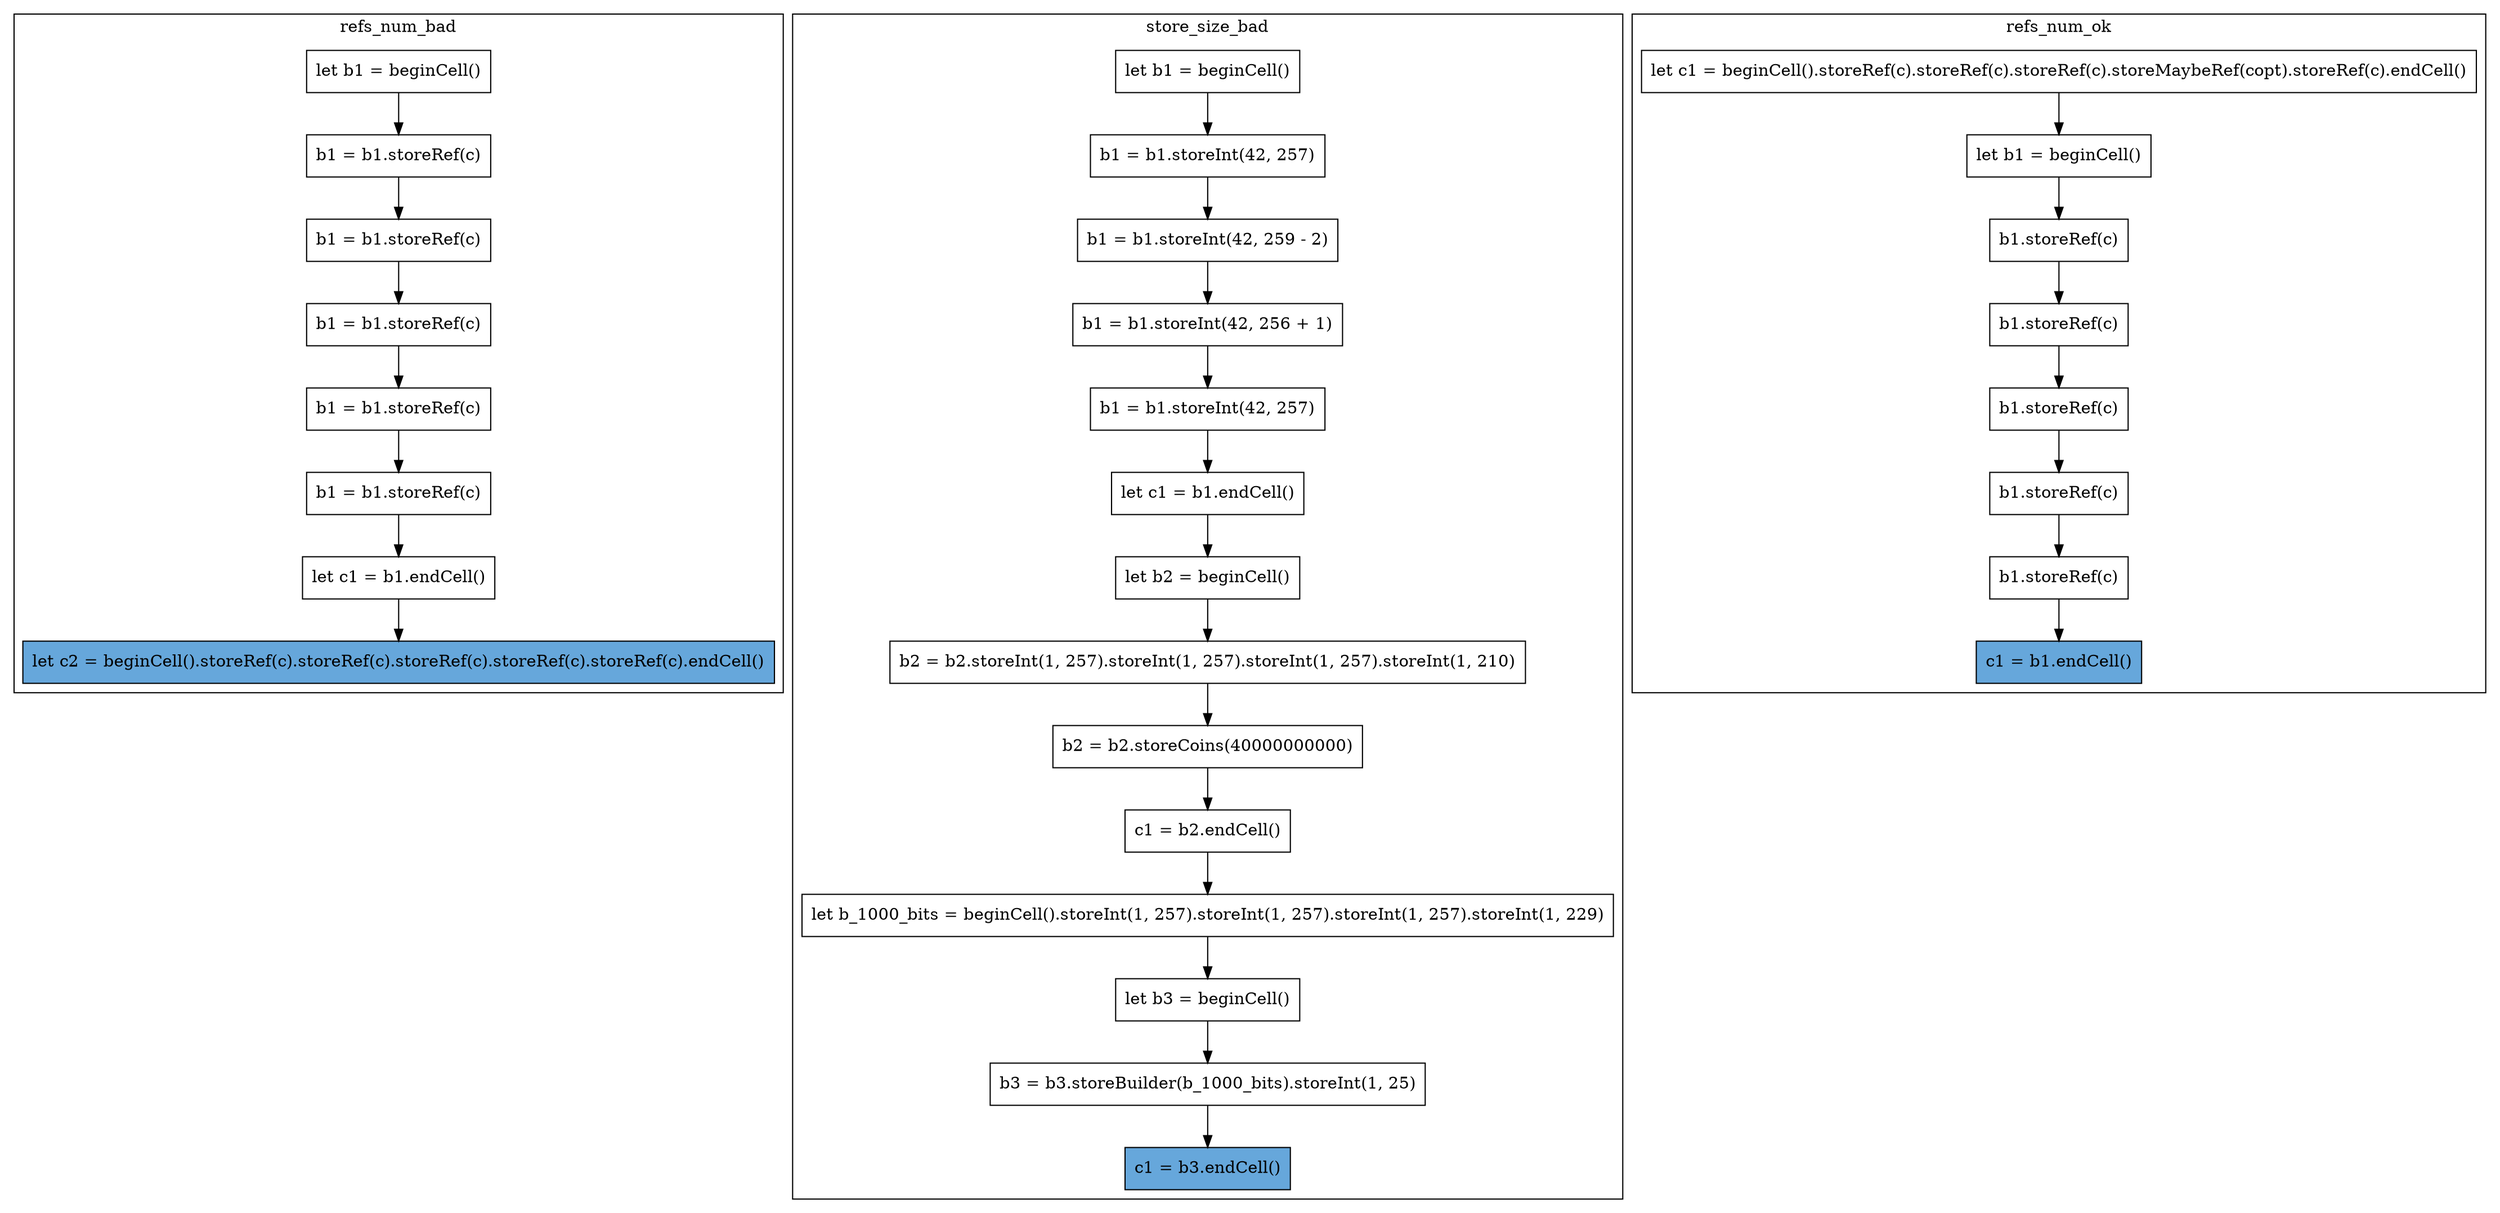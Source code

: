digraph "cell-overflow" {
    node [shape=box];
    subgraph "cluster_refs_num_bad" {
        label="refs_num_bad";
        "refs_num_bad_68" [label="let b1 = beginCell()"];
        "refs_num_bad_69" [label="b1 = b1.storeRef(c)"];
        "refs_num_bad_70" [label="b1 = b1.storeRef(c)"];
        "refs_num_bad_71" [label="b1 = b1.storeRef(c)"];
        "refs_num_bad_72" [label="b1 = b1.storeRef(c)"];
        "refs_num_bad_73" [label="b1 = b1.storeRef(c)"];
        "refs_num_bad_74" [label="let c1 = b1.endCell()"];
        "refs_num_bad_75" [label="let c2 = beginCell().storeRef(c).storeRef(c).storeRef(c).storeRef(c).storeRef(c).endCell()",style=filled,fillcolor="#66A7DB"];
        "refs_num_bad_68" -> "refs_num_bad_69";
        "refs_num_bad_69" -> "refs_num_bad_70";
        "refs_num_bad_70" -> "refs_num_bad_71";
        "refs_num_bad_71" -> "refs_num_bad_72";
        "refs_num_bad_72" -> "refs_num_bad_73";
        "refs_num_bad_73" -> "refs_num_bad_74";
        "refs_num_bad_74" -> "refs_num_bad_75";
    }
    subgraph "cluster_store_size_bad" {
        label="store_size_bad";
        "store_size_bad_76" [label="let b1 = beginCell()"];
        "store_size_bad_77" [label="b1 = b1.storeInt(42, 257)"];
        "store_size_bad_78" [label="b1 = b1.storeInt(42, 259 - 2)"];
        "store_size_bad_79" [label="b1 = b1.storeInt(42, 256 + 1)"];
        "store_size_bad_80" [label="b1 = b1.storeInt(42, 257)"];
        "store_size_bad_81" [label="let c1 = b1.endCell()"];
        "store_size_bad_82" [label="let b2 = beginCell()"];
        "store_size_bad_83" [label="b2 = b2.storeInt(1, 257).storeInt(1, 257).storeInt(1, 257).storeInt(1, 210)"];
        "store_size_bad_84" [label="b2 = b2.storeCoins(40000000000)"];
        "store_size_bad_85" [label="c1 = b2.endCell()"];
        "store_size_bad_86" [label="let b_1000_bits = beginCell().storeInt(1, 257).storeInt(1, 257).storeInt(1, 257).storeInt(1, 229)"];
        "store_size_bad_87" [label="let b3 = beginCell()"];
        "store_size_bad_88" [label="b3 = b3.storeBuilder(b_1000_bits).storeInt(1, 25)"];
        "store_size_bad_89" [label="c1 = b3.endCell()",style=filled,fillcolor="#66A7DB"];
        "store_size_bad_76" -> "store_size_bad_77";
        "store_size_bad_77" -> "store_size_bad_78";
        "store_size_bad_78" -> "store_size_bad_79";
        "store_size_bad_79" -> "store_size_bad_80";
        "store_size_bad_80" -> "store_size_bad_81";
        "store_size_bad_81" -> "store_size_bad_82";
        "store_size_bad_82" -> "store_size_bad_83";
        "store_size_bad_83" -> "store_size_bad_84";
        "store_size_bad_84" -> "store_size_bad_85";
        "store_size_bad_85" -> "store_size_bad_86";
        "store_size_bad_86" -> "store_size_bad_87";
        "store_size_bad_87" -> "store_size_bad_88";
        "store_size_bad_88" -> "store_size_bad_89";
    }
    subgraph "cluster_refs_num_ok" {
        label="refs_num_ok";
        "refs_num_ok_90" [label="let c1 = beginCell().storeRef(c).storeRef(c).storeRef(c).storeMaybeRef(copt).storeRef(c).endCell()"];
        "refs_num_ok_91" [label="let b1 = beginCell()"];
        "refs_num_ok_92" [label="b1.storeRef(c)"];
        "refs_num_ok_93" [label="b1.storeRef(c)"];
        "refs_num_ok_94" [label="b1.storeRef(c)"];
        "refs_num_ok_95" [label="b1.storeRef(c)"];
        "refs_num_ok_96" [label="b1.storeRef(c)"];
        "refs_num_ok_97" [label="c1 = b1.endCell()",style=filled,fillcolor="#66A7DB"];
        "refs_num_ok_90" -> "refs_num_ok_91";
        "refs_num_ok_91" -> "refs_num_ok_92";
        "refs_num_ok_92" -> "refs_num_ok_93";
        "refs_num_ok_93" -> "refs_num_ok_94";
        "refs_num_ok_94" -> "refs_num_ok_95";
        "refs_num_ok_95" -> "refs_num_ok_96";
        "refs_num_ok_96" -> "refs_num_ok_97";
    }
}
